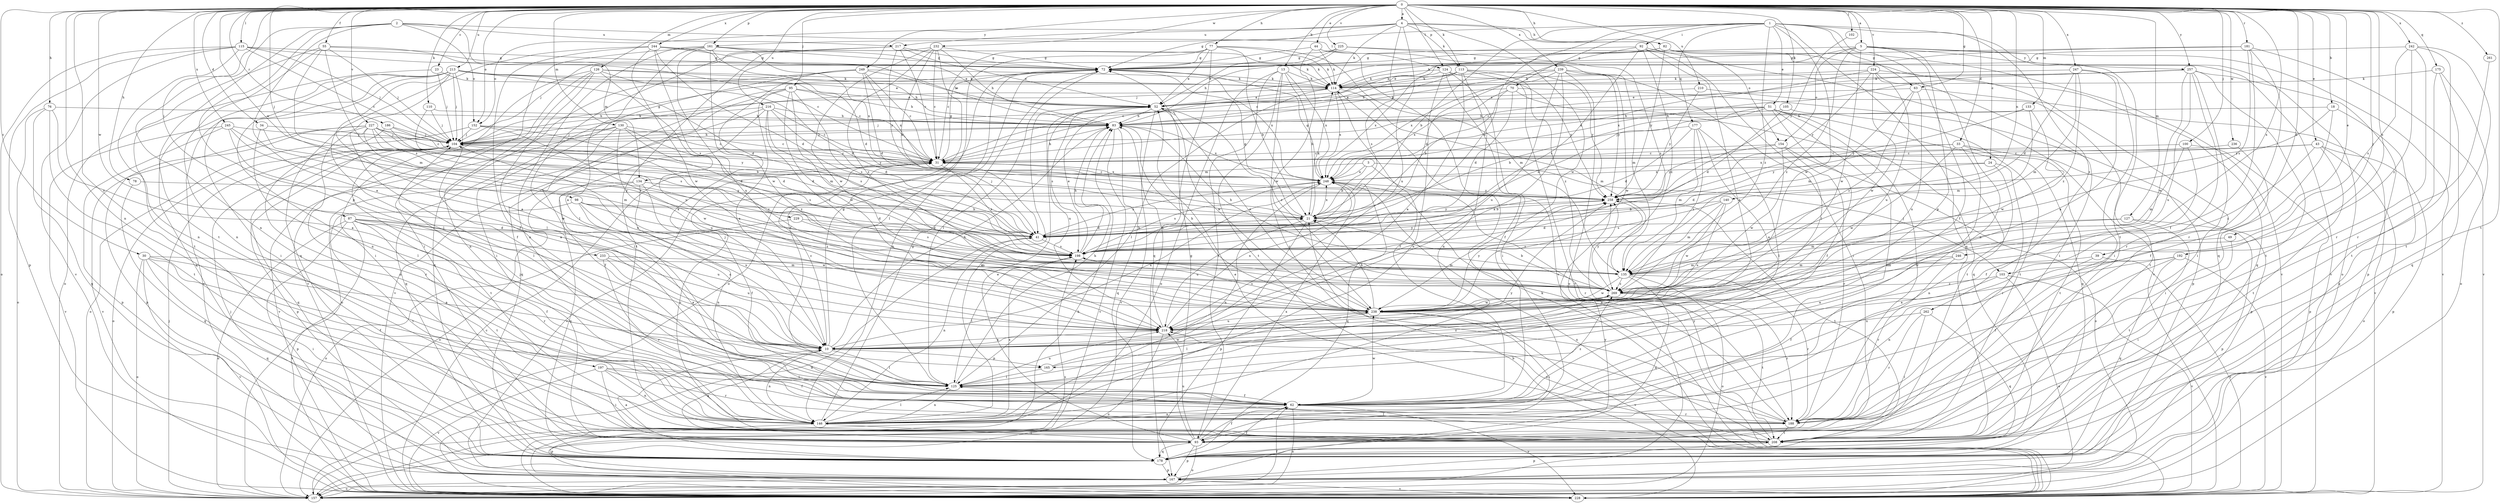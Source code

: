 strict digraph  {
0;
1;
2;
3;
4;
5;
10;
13;
18;
21;
23;
24;
30;
31;
33;
34;
39;
41;
43;
44;
49;
51;
52;
55;
62;
63;
70;
72;
76;
77;
78;
82;
83;
87;
92;
93;
95;
98;
100;
102;
103;
104;
105;
110;
113;
114;
115;
124;
125;
126;
127;
130;
133;
134;
135;
140;
146;
152;
154;
157;
161;
165;
167;
175;
177;
178;
181;
186;
188;
192;
197;
198;
208;
210;
213;
216;
217;
218;
224;
225;
227;
228;
229;
232;
233;
236;
238;
239;
242;
244;
245;
246;
247;
248;
249;
257;
258;
261;
262;
269;
0 -> 4  [label=a];
0 -> 5  [label=a];
0 -> 13  [label=b];
0 -> 18  [label=b];
0 -> 23  [label=c];
0 -> 24  [label=c];
0 -> 30  [label=c];
0 -> 33  [label=d];
0 -> 34  [label=d];
0 -> 39  [label=d];
0 -> 43  [label=e];
0 -> 44  [label=e];
0 -> 49  [label=e];
0 -> 55  [label=f];
0 -> 63  [label=g];
0 -> 76  [label=h];
0 -> 77  [label=h];
0 -> 78  [label=h];
0 -> 82  [label=h];
0 -> 87  [label=i];
0 -> 95  [label=j];
0 -> 98  [label=j];
0 -> 100  [label=j];
0 -> 102  [label=j];
0 -> 103  [label=j];
0 -> 105  [label=k];
0 -> 110  [label=k];
0 -> 113  [label=k];
0 -> 115  [label=l];
0 -> 124  [label=l];
0 -> 126  [label=m];
0 -> 127  [label=m];
0 -> 130  [label=m];
0 -> 133  [label=m];
0 -> 140  [label=n];
0 -> 146  [label=n];
0 -> 152  [label=o];
0 -> 161  [label=p];
0 -> 175  [label=q];
0 -> 181  [label=r];
0 -> 186  [label=r];
0 -> 192  [label=s];
0 -> 197  [label=s];
0 -> 208  [label=t];
0 -> 210  [label=u];
0 -> 213  [label=u];
0 -> 216  [label=u];
0 -> 224  [label=v];
0 -> 225  [label=v];
0 -> 227  [label=v];
0 -> 229  [label=w];
0 -> 232  [label=w];
0 -> 233  [label=w];
0 -> 236  [label=w];
0 -> 239  [label=x];
0 -> 242  [label=x];
0 -> 244  [label=x];
0 -> 245  [label=x];
0 -> 246  [label=x];
0 -> 247  [label=x];
0 -> 249  [label=y];
0 -> 257  [label=y];
0 -> 261  [label=z];
1 -> 21  [label=b];
1 -> 41  [label=d];
1 -> 51  [label=e];
1 -> 62  [label=f];
1 -> 63  [label=g];
1 -> 70  [label=g];
1 -> 92  [label=i];
1 -> 161  [label=p];
1 -> 177  [label=q];
1 -> 178  [label=q];
1 -> 208  [label=t];
1 -> 238  [label=w];
1 -> 262  [label=z];
1 -> 269  [label=z];
2 -> 10  [label=a];
2 -> 124  [label=l];
2 -> 134  [label=m];
2 -> 146  [label=n];
2 -> 152  [label=o];
2 -> 165  [label=p];
2 -> 208  [label=t];
2 -> 217  [label=u];
3 -> 21  [label=b];
3 -> 103  [label=j];
3 -> 134  [label=m];
3 -> 188  [label=r];
3 -> 248  [label=x];
4 -> 72  [label=g];
4 -> 82  [label=h];
4 -> 113  [label=k];
4 -> 114  [label=k];
4 -> 152  [label=o];
4 -> 154  [label=o];
4 -> 198  [label=s];
4 -> 217  [label=u];
4 -> 218  [label=u];
4 -> 238  [label=w];
5 -> 104  [label=j];
5 -> 114  [label=k];
5 -> 146  [label=n];
5 -> 154  [label=o];
5 -> 157  [label=o];
5 -> 165  [label=p];
5 -> 228  [label=v];
5 -> 238  [label=w];
5 -> 257  [label=y];
5 -> 269  [label=z];
10 -> 31  [label=c];
10 -> 72  [label=g];
10 -> 83  [label=h];
10 -> 125  [label=l];
10 -> 146  [label=n];
10 -> 165  [label=p];
10 -> 248  [label=x];
13 -> 21  [label=b];
13 -> 93  [label=i];
13 -> 114  [label=k];
13 -> 157  [label=o];
13 -> 188  [label=r];
13 -> 208  [label=t];
13 -> 248  [label=x];
18 -> 62  [label=f];
18 -> 83  [label=h];
18 -> 178  [label=q];
18 -> 258  [label=y];
21 -> 41  [label=d];
21 -> 72  [label=g];
21 -> 104  [label=j];
21 -> 114  [label=k];
21 -> 167  [label=p];
21 -> 218  [label=u];
21 -> 248  [label=x];
21 -> 258  [label=y];
23 -> 104  [label=j];
23 -> 114  [label=k];
23 -> 157  [label=o];
24 -> 41  [label=d];
24 -> 146  [label=n];
24 -> 188  [label=r];
24 -> 248  [label=x];
30 -> 10  [label=a];
30 -> 62  [label=f];
30 -> 93  [label=i];
30 -> 135  [label=m];
30 -> 157  [label=o];
30 -> 178  [label=q];
30 -> 228  [label=v];
31 -> 72  [label=g];
31 -> 83  [label=h];
31 -> 198  [label=s];
31 -> 248  [label=x];
33 -> 31  [label=c];
33 -> 125  [label=l];
33 -> 167  [label=p];
33 -> 208  [label=t];
33 -> 238  [label=w];
33 -> 258  [label=y];
34 -> 104  [label=j];
34 -> 125  [label=l];
34 -> 198  [label=s];
39 -> 135  [label=m];
39 -> 146  [label=n];
39 -> 228  [label=v];
41 -> 21  [label=b];
41 -> 146  [label=n];
41 -> 198  [label=s];
41 -> 248  [label=x];
43 -> 31  [label=c];
43 -> 157  [label=o];
43 -> 167  [label=p];
43 -> 208  [label=t];
43 -> 248  [label=x];
43 -> 269  [label=z];
44 -> 72  [label=g];
44 -> 114  [label=k];
44 -> 135  [label=m];
44 -> 228  [label=v];
44 -> 238  [label=w];
49 -> 93  [label=i];
49 -> 198  [label=s];
51 -> 21  [label=b];
51 -> 41  [label=d];
51 -> 62  [label=f];
51 -> 83  [label=h];
51 -> 104  [label=j];
51 -> 146  [label=n];
51 -> 178  [label=q];
51 -> 188  [label=r];
51 -> 208  [label=t];
52 -> 83  [label=h];
52 -> 198  [label=s];
52 -> 218  [label=u];
52 -> 228  [label=v];
52 -> 238  [label=w];
52 -> 269  [label=z];
55 -> 31  [label=c];
55 -> 72  [label=g];
55 -> 104  [label=j];
55 -> 135  [label=m];
55 -> 146  [label=n];
55 -> 198  [label=s];
55 -> 208  [label=t];
62 -> 104  [label=j];
62 -> 146  [label=n];
62 -> 157  [label=o];
62 -> 188  [label=r];
62 -> 228  [label=v];
62 -> 238  [label=w];
62 -> 269  [label=z];
63 -> 52  [label=e];
63 -> 135  [label=m];
63 -> 218  [label=u];
63 -> 228  [label=v];
63 -> 269  [label=z];
70 -> 21  [label=b];
70 -> 41  [label=d];
70 -> 52  [label=e];
70 -> 167  [label=p];
70 -> 178  [label=q];
70 -> 248  [label=x];
72 -> 114  [label=k];
72 -> 125  [label=l];
72 -> 146  [label=n];
72 -> 157  [label=o];
72 -> 248  [label=x];
76 -> 10  [label=a];
76 -> 83  [label=h];
76 -> 157  [label=o];
76 -> 178  [label=q];
76 -> 208  [label=t];
77 -> 21  [label=b];
77 -> 31  [label=c];
77 -> 52  [label=e];
77 -> 72  [label=g];
77 -> 114  [label=k];
77 -> 125  [label=l];
77 -> 135  [label=m];
77 -> 178  [label=q];
78 -> 178  [label=q];
78 -> 258  [label=y];
82 -> 31  [label=c];
82 -> 72  [label=g];
82 -> 178  [label=q];
82 -> 228  [label=v];
82 -> 258  [label=y];
83 -> 104  [label=j];
83 -> 178  [label=q];
83 -> 228  [label=v];
83 -> 248  [label=x];
87 -> 41  [label=d];
87 -> 62  [label=f];
87 -> 157  [label=o];
87 -> 167  [label=p];
87 -> 188  [label=r];
87 -> 208  [label=t];
87 -> 218  [label=u];
87 -> 228  [label=v];
87 -> 238  [label=w];
92 -> 10  [label=a];
92 -> 41  [label=d];
92 -> 72  [label=g];
92 -> 125  [label=l];
92 -> 198  [label=s];
92 -> 228  [label=v];
92 -> 269  [label=z];
93 -> 10  [label=a];
93 -> 52  [label=e];
93 -> 62  [label=f];
93 -> 72  [label=g];
93 -> 157  [label=o];
93 -> 167  [label=p];
93 -> 178  [label=q];
93 -> 218  [label=u];
93 -> 248  [label=x];
95 -> 10  [label=a];
95 -> 52  [label=e];
95 -> 83  [label=h];
95 -> 135  [label=m];
95 -> 178  [label=q];
95 -> 198  [label=s];
95 -> 228  [label=v];
95 -> 238  [label=w];
98 -> 10  [label=a];
98 -> 21  [label=b];
98 -> 41  [label=d];
98 -> 208  [label=t];
98 -> 218  [label=u];
98 -> 269  [label=z];
100 -> 31  [label=c];
100 -> 62  [label=f];
100 -> 135  [label=m];
100 -> 167  [label=p];
102 -> 258  [label=y];
103 -> 62  [label=f];
103 -> 157  [label=o];
103 -> 228  [label=v];
103 -> 269  [label=z];
104 -> 31  [label=c];
104 -> 72  [label=g];
104 -> 83  [label=h];
104 -> 114  [label=k];
104 -> 157  [label=o];
104 -> 167  [label=p];
104 -> 178  [label=q];
104 -> 198  [label=s];
104 -> 208  [label=t];
105 -> 41  [label=d];
105 -> 83  [label=h];
105 -> 208  [label=t];
110 -> 83  [label=h];
110 -> 104  [label=j];
110 -> 198  [label=s];
113 -> 10  [label=a];
113 -> 31  [label=c];
113 -> 83  [label=h];
113 -> 114  [label=k];
113 -> 146  [label=n];
113 -> 228  [label=v];
113 -> 258  [label=y];
113 -> 269  [label=z];
114 -> 52  [label=e];
114 -> 62  [label=f];
114 -> 125  [label=l];
114 -> 135  [label=m];
114 -> 248  [label=x];
115 -> 31  [label=c];
115 -> 72  [label=g];
115 -> 83  [label=h];
115 -> 104  [label=j];
115 -> 146  [label=n];
115 -> 157  [label=o];
115 -> 167  [label=p];
115 -> 228  [label=v];
124 -> 62  [label=f];
124 -> 93  [label=i];
124 -> 114  [label=k];
124 -> 146  [label=n];
124 -> 248  [label=x];
124 -> 258  [label=y];
125 -> 62  [label=f];
125 -> 83  [label=h];
125 -> 146  [label=n];
125 -> 218  [label=u];
125 -> 258  [label=y];
126 -> 41  [label=d];
126 -> 83  [label=h];
126 -> 93  [label=i];
126 -> 114  [label=k];
126 -> 125  [label=l];
126 -> 146  [label=n];
126 -> 218  [label=u];
126 -> 228  [label=v];
127 -> 41  [label=d];
127 -> 135  [label=m];
127 -> 167  [label=p];
127 -> 208  [label=t];
130 -> 31  [label=c];
130 -> 41  [label=d];
130 -> 62  [label=f];
130 -> 104  [label=j];
130 -> 218  [label=u];
130 -> 228  [label=v];
130 -> 269  [label=z];
133 -> 83  [label=h];
133 -> 135  [label=m];
133 -> 238  [label=w];
133 -> 258  [label=y];
134 -> 62  [label=f];
134 -> 146  [label=n];
134 -> 157  [label=o];
134 -> 178  [label=q];
134 -> 258  [label=y];
135 -> 83  [label=h];
135 -> 157  [label=o];
135 -> 178  [label=q];
135 -> 188  [label=r];
135 -> 238  [label=w];
135 -> 269  [label=z];
140 -> 21  [label=b];
140 -> 135  [label=m];
140 -> 198  [label=s];
140 -> 218  [label=u];
140 -> 238  [label=w];
146 -> 52  [label=e];
146 -> 72  [label=g];
146 -> 93  [label=i];
146 -> 125  [label=l];
146 -> 167  [label=p];
146 -> 198  [label=s];
152 -> 31  [label=c];
152 -> 104  [label=j];
152 -> 157  [label=o];
152 -> 238  [label=w];
152 -> 269  [label=z];
154 -> 31  [label=c];
154 -> 157  [label=o];
154 -> 188  [label=r];
154 -> 238  [label=w];
154 -> 258  [label=y];
157 -> 62  [label=f];
157 -> 83  [label=h];
157 -> 104  [label=j];
161 -> 10  [label=a];
161 -> 41  [label=d];
161 -> 72  [label=g];
161 -> 93  [label=i];
161 -> 114  [label=k];
161 -> 146  [label=n];
161 -> 218  [label=u];
161 -> 238  [label=w];
161 -> 248  [label=x];
165 -> 125  [label=l];
165 -> 238  [label=w];
165 -> 269  [label=z];
167 -> 31  [label=c];
167 -> 104  [label=j];
167 -> 157  [label=o];
167 -> 228  [label=v];
167 -> 258  [label=y];
175 -> 114  [label=k];
175 -> 157  [label=o];
175 -> 178  [label=q];
175 -> 208  [label=t];
177 -> 10  [label=a];
177 -> 41  [label=d];
177 -> 104  [label=j];
177 -> 125  [label=l];
177 -> 135  [label=m];
177 -> 269  [label=z];
178 -> 10  [label=a];
178 -> 62  [label=f];
178 -> 167  [label=p];
181 -> 52  [label=e];
181 -> 62  [label=f];
181 -> 72  [label=g];
181 -> 188  [label=r];
181 -> 198  [label=s];
181 -> 228  [label=v];
186 -> 41  [label=d];
186 -> 104  [label=j];
186 -> 146  [label=n];
186 -> 258  [label=y];
188 -> 208  [label=t];
188 -> 218  [label=u];
188 -> 248  [label=x];
192 -> 10  [label=a];
192 -> 62  [label=f];
192 -> 135  [label=m];
192 -> 178  [label=q];
192 -> 228  [label=v];
197 -> 62  [label=f];
197 -> 93  [label=i];
197 -> 125  [label=l];
197 -> 146  [label=n];
197 -> 188  [label=r];
197 -> 228  [label=v];
198 -> 52  [label=e];
198 -> 83  [label=h];
198 -> 125  [label=l];
198 -> 135  [label=m];
198 -> 258  [label=y];
208 -> 31  [label=c];
208 -> 52  [label=e];
208 -> 125  [label=l];
208 -> 167  [label=p];
208 -> 258  [label=y];
210 -> 52  [label=e];
210 -> 208  [label=t];
210 -> 258  [label=y];
213 -> 10  [label=a];
213 -> 31  [label=c];
213 -> 41  [label=d];
213 -> 52  [label=e];
213 -> 62  [label=f];
213 -> 93  [label=i];
213 -> 104  [label=j];
213 -> 114  [label=k];
213 -> 125  [label=l];
213 -> 146  [label=n];
213 -> 178  [label=q];
213 -> 228  [label=v];
216 -> 31  [label=c];
216 -> 41  [label=d];
216 -> 83  [label=h];
216 -> 125  [label=l];
216 -> 157  [label=o];
216 -> 178  [label=q];
216 -> 198  [label=s];
216 -> 269  [label=z];
217 -> 31  [label=c];
217 -> 52  [label=e];
217 -> 72  [label=g];
217 -> 125  [label=l];
217 -> 208  [label=t];
217 -> 258  [label=y];
218 -> 10  [label=a];
218 -> 83  [label=h];
218 -> 104  [label=j];
218 -> 157  [label=o];
218 -> 248  [label=x];
224 -> 93  [label=i];
224 -> 114  [label=k];
224 -> 178  [label=q];
224 -> 218  [label=u];
224 -> 238  [label=w];
224 -> 248  [label=x];
224 -> 258  [label=y];
225 -> 52  [label=e];
225 -> 72  [label=g];
225 -> 83  [label=h];
225 -> 198  [label=s];
225 -> 228  [label=v];
227 -> 21  [label=b];
227 -> 31  [label=c];
227 -> 41  [label=d];
227 -> 104  [label=j];
227 -> 125  [label=l];
227 -> 167  [label=p];
227 -> 188  [label=r];
227 -> 218  [label=u];
227 -> 228  [label=v];
227 -> 258  [label=y];
228 -> 21  [label=b];
228 -> 31  [label=c];
228 -> 41  [label=d];
228 -> 114  [label=k];
228 -> 198  [label=s];
228 -> 248  [label=x];
229 -> 41  [label=d];
229 -> 157  [label=o];
229 -> 198  [label=s];
232 -> 21  [label=b];
232 -> 31  [label=c];
232 -> 62  [label=f];
232 -> 72  [label=g];
232 -> 83  [label=h];
232 -> 104  [label=j];
232 -> 238  [label=w];
232 -> 269  [label=z];
233 -> 10  [label=a];
233 -> 135  [label=m];
233 -> 188  [label=r];
233 -> 218  [label=u];
236 -> 31  [label=c];
236 -> 93  [label=i];
238 -> 21  [label=b];
238 -> 52  [label=e];
238 -> 83  [label=h];
238 -> 93  [label=i];
238 -> 125  [label=l];
238 -> 198  [label=s];
238 -> 218  [label=u];
238 -> 228  [label=v];
238 -> 258  [label=y];
239 -> 10  [label=a];
239 -> 83  [label=h];
239 -> 93  [label=i];
239 -> 114  [label=k];
239 -> 157  [label=o];
239 -> 218  [label=u];
239 -> 238  [label=w];
239 -> 248  [label=x];
239 -> 258  [label=y];
242 -> 72  [label=g];
242 -> 93  [label=i];
242 -> 188  [label=r];
242 -> 198  [label=s];
242 -> 208  [label=t];
242 -> 269  [label=z];
244 -> 41  [label=d];
244 -> 52  [label=e];
244 -> 62  [label=f];
244 -> 72  [label=g];
244 -> 114  [label=k];
244 -> 178  [label=q];
244 -> 198  [label=s];
244 -> 238  [label=w];
245 -> 10  [label=a];
245 -> 104  [label=j];
245 -> 135  [label=m];
245 -> 167  [label=p];
245 -> 228  [label=v];
245 -> 238  [label=w];
246 -> 10  [label=a];
246 -> 135  [label=m];
246 -> 188  [label=r];
247 -> 10  [label=a];
247 -> 41  [label=d];
247 -> 93  [label=i];
247 -> 114  [label=k];
247 -> 135  [label=m];
247 -> 269  [label=z];
248 -> 31  [label=c];
248 -> 72  [label=g];
248 -> 146  [label=n];
248 -> 178  [label=q];
248 -> 198  [label=s];
248 -> 258  [label=y];
249 -> 10  [label=a];
249 -> 31  [label=c];
249 -> 41  [label=d];
249 -> 52  [label=e];
249 -> 93  [label=i];
249 -> 114  [label=k];
249 -> 178  [label=q];
249 -> 248  [label=x];
257 -> 31  [label=c];
257 -> 93  [label=i];
257 -> 114  [label=k];
257 -> 167  [label=p];
257 -> 188  [label=r];
257 -> 208  [label=t];
257 -> 218  [label=u];
257 -> 238  [label=w];
257 -> 248  [label=x];
258 -> 21  [label=b];
258 -> 208  [label=t];
261 -> 188  [label=r];
262 -> 93  [label=i];
262 -> 178  [label=q];
262 -> 188  [label=r];
262 -> 218  [label=u];
269 -> 21  [label=b];
269 -> 188  [label=r];
269 -> 208  [label=t];
269 -> 238  [label=w];
269 -> 258  [label=y];
}
